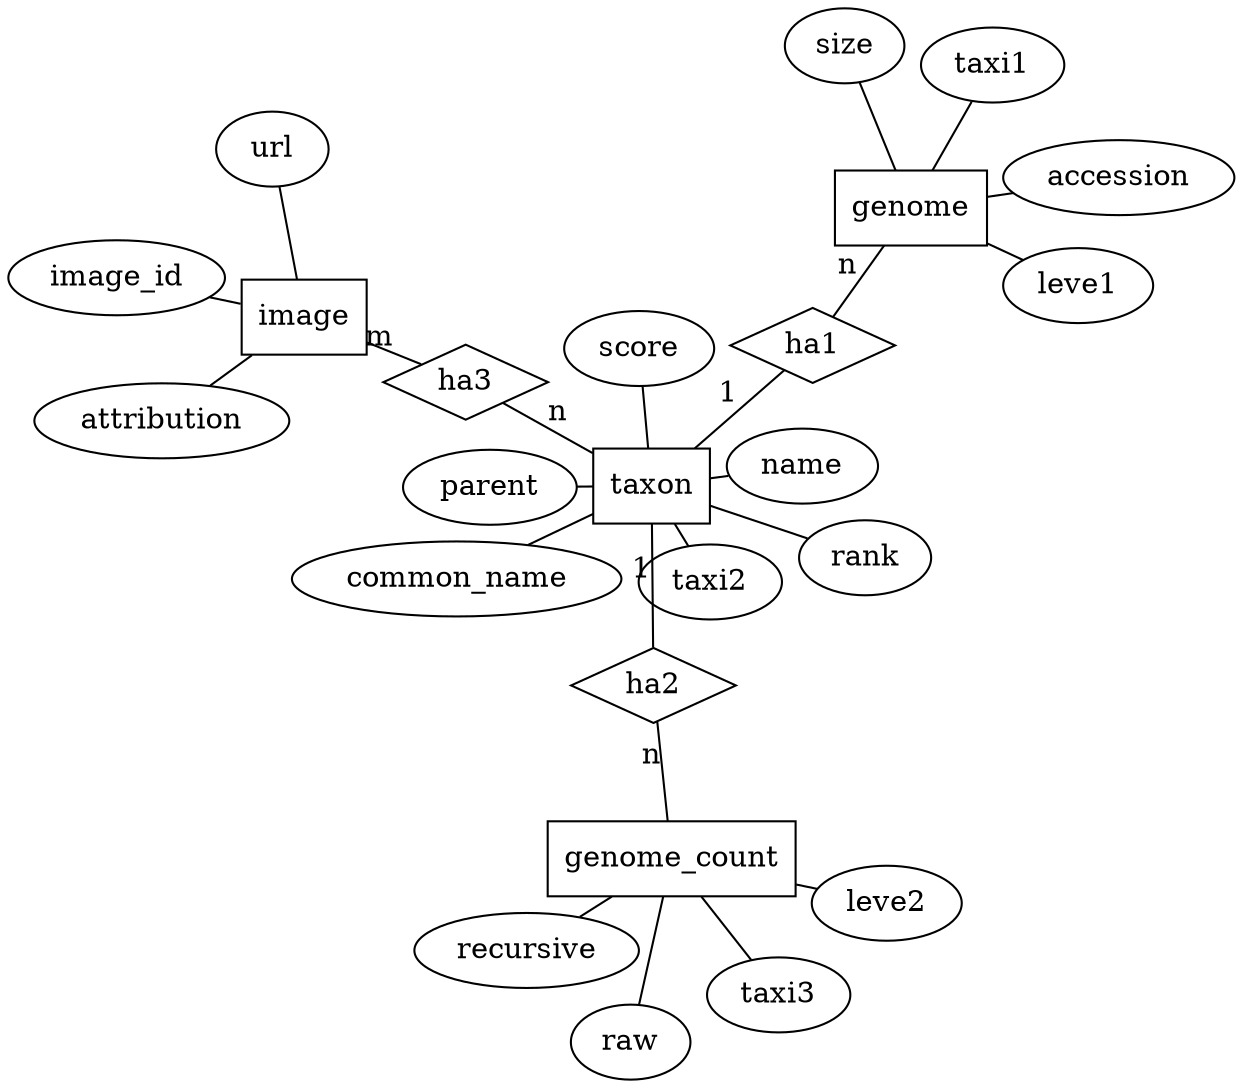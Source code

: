 graph ER {
layout=neato
mode="ipsep"
overlap=ipsep
// entities
node [shape=box]; taxon; genome; genome_count; image
// attributes
node [shape=ellipse] accession; size; parent; name; common_name; rank; raw; recursive; leve1; leve2; taxi1; taxi2; taxi3; score; image_id; url; attribution
// relations
node [shape=diamond] ha1; ha2; ha3

genome -- leve1
genome -- accession
genome -- size
genome -- taxi1
genome -- ha1 [label="n"]

taxon -- taxi2 
taxon -- parent
taxon -- name
taxon -- common_name
taxon -- rank
taxon -- score
taxon -- ha1 [label="1"]
taxon -- ha2 [label="1"]

genome_count -- taxi3
genome_count -- raw
genome_count -- recursive
genome_count -- leve2
genome_count -- ha2 [label="n"]

image -- image_id
image -- url
image -- attribution

taxon -- ha3 [label="n"]
image -- ha3 [label="m"]

}